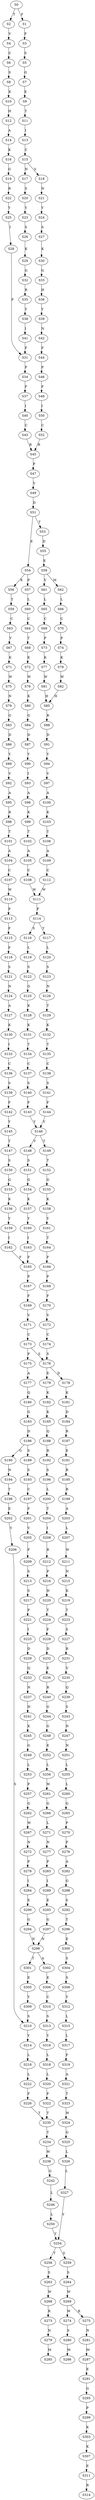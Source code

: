 strict digraph  {
	S0 -> S1 [ label = F ];
	S0 -> S2 [ label = T ];
	S1 -> S3 [ label = F ];
	S2 -> S4 [ label = V ];
	S3 -> S5 [ label = S ];
	S4 -> S6 [ label = C ];
	S5 -> S7 [ label = G ];
	S6 -> S8 [ label = S ];
	S7 -> S9 [ label = E ];
	S8 -> S10 [ label = K ];
	S9 -> S11 [ label = T ];
	S10 -> S12 [ label = H ];
	S11 -> S13 [ label = I ];
	S12 -> S14 [ label = A ];
	S13 -> S15 [ label = C ];
	S14 -> S16 [ label = K ];
	S15 -> S17 [ label = N ];
	S15 -> S18 [ label = S ];
	S16 -> S19 [ label = G ];
	S17 -> S20 [ label = S ];
	S18 -> S21 [ label = N ];
	S19 -> S22 [ label = R ];
	S20 -> S23 [ label = Y ];
	S21 -> S24 [ label = Y ];
	S22 -> S25 [ label = Y ];
	S23 -> S26 [ label = S ];
	S24 -> S27 [ label = S ];
	S25 -> S28 [ label = I ];
	S26 -> S29 [ label = K ];
	S27 -> S30 [ label = K ];
	S28 -> S31 [ label = F ];
	S29 -> S32 [ label = G ];
	S30 -> S33 [ label = G ];
	S31 -> S34 [ label = P ];
	S32 -> S35 [ label = R ];
	S33 -> S36 [ label = H ];
	S34 -> S37 [ label = F ];
	S35 -> S38 [ label = Y ];
	S36 -> S39 [ label = Y ];
	S37 -> S40 [ label = I ];
	S38 -> S41 [ label = I ];
	S39 -> S42 [ label = N ];
	S40 -> S43 [ label = C ];
	S41 -> S31 [ label = F ];
	S42 -> S44 [ label = F ];
	S43 -> S45 [ label = R ];
	S44 -> S46 [ label = P ];
	S45 -> S47 [ label = P ];
	S46 -> S48 [ label = F ];
	S47 -> S49 [ label = Y ];
	S48 -> S50 [ label = I ];
	S49 -> S51 [ label = D ];
	S50 -> S52 [ label = C ];
	S51 -> S53 [ label = T ];
	S51 -> S54 [ label = E ];
	S52 -> S45 [ label = R ];
	S53 -> S55 [ label = D ];
	S54 -> S56 [ label = K ];
	S54 -> S57 [ label = P ];
	S55 -> S58 [ label = E ];
	S56 -> S59 [ label = T ];
	S57 -> S60 [ label = L ];
	S58 -> S61 [ label = V ];
	S58 -> S62 [ label = M ];
	S59 -> S63 [ label = C ];
	S60 -> S64 [ label = C ];
	S61 -> S65 [ label = L ];
	S62 -> S66 [ label = L ];
	S63 -> S67 [ label = Y ];
	S64 -> S68 [ label = T ];
	S65 -> S69 [ label = C ];
	S66 -> S70 [ label = C ];
	S67 -> S71 [ label = K ];
	S68 -> S72 [ label = K ];
	S69 -> S73 [ label = P ];
	S70 -> S74 [ label = P ];
	S71 -> S75 [ label = W ];
	S72 -> S76 [ label = W ];
	S73 -> S77 [ label = K ];
	S74 -> S78 [ label = K ];
	S75 -> S79 [ label = N ];
	S76 -> S80 [ label = K ];
	S77 -> S81 [ label = W ];
	S78 -> S82 [ label = W ];
	S79 -> S83 [ label = G ];
	S80 -> S84 [ label = G ];
	S81 -> S85 [ label = H ];
	S82 -> S85 [ label = H ];
	S83 -> S86 [ label = D ];
	S84 -> S87 [ label = D ];
	S85 -> S88 [ label = R ];
	S86 -> S89 [ label = Y ];
	S87 -> S90 [ label = Y ];
	S88 -> S91 [ label = D ];
	S89 -> S92 [ label = V ];
	S90 -> S93 [ label = I ];
	S91 -> S94 [ label = Y ];
	S92 -> S95 [ label = A ];
	S93 -> S96 [ label = A ];
	S94 -> S97 [ label = V ];
	S95 -> S98 [ label = R ];
	S96 -> S99 [ label = K ];
	S97 -> S100 [ label = A ];
	S98 -> S101 [ label = T ];
	S99 -> S102 [ label = T ];
	S100 -> S103 [ label = K ];
	S101 -> S104 [ label = A ];
	S102 -> S105 [ label = A ];
	S103 -> S106 [ label = T ];
	S104 -> S107 [ label = C ];
	S105 -> S108 [ label = C ];
	S106 -> S109 [ label = A ];
	S107 -> S110 [ label = W ];
	S108 -> S111 [ label = W ];
	S109 -> S112 [ label = C ];
	S110 -> S113 [ label = P ];
	S111 -> S114 [ label = P ];
	S112 -> S111 [ label = W ];
	S113 -> S115 [ label = F ];
	S114 -> S116 [ label = S ];
	S114 -> S117 [ label = Y ];
	S115 -> S118 [ label = F ];
	S116 -> S119 [ label = L ];
	S117 -> S120 [ label = L ];
	S118 -> S121 [ label = S ];
	S119 -> S122 [ label = S ];
	S120 -> S123 [ label = S ];
	S121 -> S124 [ label = N ];
	S122 -> S125 [ label = G ];
	S123 -> S126 [ label = N ];
	S124 -> S127 [ label = A ];
	S125 -> S128 [ label = K ];
	S126 -> S129 [ label = T ];
	S127 -> S130 [ label = K ];
	S128 -> S131 [ label = K ];
	S129 -> S132 [ label = K ];
	S130 -> S133 [ label = I ];
	S131 -> S134 [ label = T ];
	S132 -> S135 [ label = T ];
	S133 -> S136 [ label = C ];
	S134 -> S137 [ label = C ];
	S135 -> S138 [ label = C ];
	S136 -> S139 [ label = S ];
	S137 -> S140 [ label = S ];
	S138 -> S141 [ label = S ];
	S139 -> S142 [ label = F ];
	S140 -> S143 [ label = F ];
	S141 -> S144 [ label = F ];
	S142 -> S145 [ label = Y ];
	S143 -> S146 [ label = Y ];
	S144 -> S146 [ label = Y ];
	S145 -> S147 [ label = T ];
	S146 -> S148 [ label = V ];
	S146 -> S149 [ label = T ];
	S147 -> S150 [ label = S ];
	S148 -> S151 [ label = S ];
	S149 -> S152 [ label = T ];
	S150 -> S153 [ label = G ];
	S151 -> S154 [ label = G ];
	S152 -> S155 [ label = G ];
	S153 -> S156 [ label = K ];
	S154 -> S157 [ label = K ];
	S155 -> S158 [ label = K ];
	S156 -> S159 [ label = Y ];
	S157 -> S160 [ label = Y ];
	S158 -> S161 [ label = Y ];
	S159 -> S162 [ label = I ];
	S160 -> S163 [ label = I ];
	S161 -> S164 [ label = T ];
	S162 -> S165 [ label = F ];
	S163 -> S165 [ label = F ];
	S164 -> S166 [ label = F ];
	S165 -> S167 [ label = P ];
	S166 -> S168 [ label = P ];
	S167 -> S169 [ label = F ];
	S168 -> S170 [ label = F ];
	S169 -> S171 [ label = V ];
	S170 -> S172 [ label = V ];
	S171 -> S173 [ label = C ];
	S172 -> S174 [ label = C ];
	S173 -> S175 [ label = P ];
	S173 -> S176 [ label = S ];
	S174 -> S176 [ label = S ];
	S175 -> S177 [ label = A ];
	S176 -> S178 [ label = D ];
	S176 -> S179 [ label = E ];
	S177 -> S180 [ label = Q ];
	S178 -> S181 [ label = K ];
	S179 -> S182 [ label = K ];
	S180 -> S183 [ label = G ];
	S181 -> S184 [ label = D ];
	S182 -> S185 [ label = K ];
	S183 -> S186 [ label = D ];
	S184 -> S187 [ label = R ];
	S185 -> S188 [ label = Q ];
	S186 -> S189 [ label = S ];
	S186 -> S190 [ label = G ];
	S187 -> S191 [ label = E ];
	S188 -> S192 [ label = R ];
	S189 -> S193 [ label = S ];
	S190 -> S194 [ label = N ];
	S191 -> S195 [ label = R ];
	S192 -> S196 [ label = S ];
	S193 -> S197 [ label = C ];
	S194 -> S198 [ label = T ];
	S195 -> S199 [ label = R ];
	S196 -> S200 [ label = L ];
	S197 -> S201 [ label = F ];
	S198 -> S202 [ label = E ];
	S199 -> S203 [ label = A ];
	S200 -> S204 [ label = T ];
	S201 -> S205 [ label = V ];
	S202 -> S206 [ label = Y ];
	S203 -> S207 [ label = L ];
	S204 -> S208 [ label = I ];
	S205 -> S209 [ label = F ];
	S206 -> S210 [ label = S ];
	S207 -> S211 [ label = W ];
	S208 -> S212 [ label = R ];
	S209 -> S213 [ label = S ];
	S210 -> S214 [ label = Y ];
	S211 -> S215 [ label = N ];
	S212 -> S216 [ label = P ];
	S213 -> S217 [ label = S ];
	S214 -> S218 [ label = L ];
	S215 -> S219 [ label = K ];
	S216 -> S220 [ label = H ];
	S217 -> S221 [ label = P ];
	S218 -> S222 [ label = L ];
	S219 -> S223 [ label = T ];
	S220 -> S224 [ label = T ];
	S221 -> S225 [ label = I ];
	S222 -> S226 [ label = F ];
	S223 -> S227 [ label = S ];
	S224 -> S228 [ label = F ];
	S225 -> S229 [ label = D ];
	S226 -> S230 [ label = T ];
	S227 -> S231 [ label = R ];
	S228 -> S232 [ label = D ];
	S229 -> S233 [ label = Q ];
	S230 -> S234 [ label = T ];
	S231 -> S235 [ label = V ];
	S232 -> S236 [ label = E ];
	S233 -> S237 [ label = N ];
	S234 -> S238 [ label = W ];
	S235 -> S239 [ label = Q ];
	S236 -> S240 [ label = R ];
	S237 -> S241 [ label = H ];
	S238 -> S242 [ label = G ];
	S239 -> S243 [ label = S ];
	S240 -> S244 [ label = G ];
	S241 -> S245 [ label = K ];
	S242 -> S246 [ label = L ];
	S243 -> S247 [ label = N ];
	S244 -> S248 [ label = G ];
	S245 -> S249 [ label = G ];
	S246 -> S250 [ label = L ];
	S247 -> S251 [ label = N ];
	S248 -> S252 [ label = E ];
	S249 -> S253 [ label = L ];
	S250 -> S254 [ label = Y ];
	S251 -> S255 [ label = L ];
	S252 -> S256 [ label = L ];
	S253 -> S257 [ label = P ];
	S254 -> S258 [ label = T ];
	S254 -> S259 [ label = S ];
	S255 -> S260 [ label = L ];
	S256 -> S261 [ label = W ];
	S257 -> S262 [ label = G ];
	S258 -> S263 [ label = S ];
	S259 -> S264 [ label = S ];
	S260 -> S265 [ label = G ];
	S261 -> S266 [ label = G ];
	S262 -> S267 [ label = W ];
	S263 -> S268 [ label = W ];
	S264 -> S269 [ label = W ];
	S265 -> S270 [ label = P ];
	S266 -> S271 [ label = L ];
	S267 -> S272 [ label = N ];
	S268 -> S273 [ label = R ];
	S269 -> S274 [ label = W ];
	S269 -> S275 [ label = R ];
	S270 -> S276 [ label = P ];
	S271 -> S277 [ label = N ];
	S272 -> S278 [ label = P ];
	S273 -> S279 [ label = N ];
	S274 -> S280 [ label = S ];
	S275 -> S281 [ label = N ];
	S276 -> S282 [ label = A ];
	S277 -> S283 [ label = P ];
	S278 -> S284 [ label = I ];
	S279 -> S285 [ label = M ];
	S280 -> S286 [ label = M ];
	S281 -> S287 [ label = M ];
	S282 -> S288 [ label = G ];
	S283 -> S289 [ label = I ];
	S284 -> S290 [ label = E ];
	S287 -> S291 [ label = E ];
	S288 -> S292 [ label = S ];
	S289 -> S293 [ label = E ];
	S290 -> S294 [ label = G ];
	S291 -> S295 [ label = G ];
	S292 -> S296 [ label = T ];
	S293 -> S297 [ label = G ];
	S294 -> S298 [ label = N ];
	S295 -> S299 [ label = P ];
	S296 -> S300 [ label = E ];
	S297 -> S298 [ label = N ];
	S298 -> S301 [ label = T ];
	S298 -> S302 [ label = A ];
	S299 -> S303 [ label = K ];
	S300 -> S304 [ label = S ];
	S301 -> S305 [ label = E ];
	S302 -> S306 [ label = E ];
	S303 -> S307 [ label = K ];
	S304 -> S308 [ label = S ];
	S305 -> S309 [ label = Y ];
	S306 -> S310 [ label = C ];
	S307 -> S311 [ label = E ];
	S308 -> S312 [ label = Y ];
	S309 -> S210 [ label = S ];
	S310 -> S313 [ label = S ];
	S311 -> S314 [ label = R ];
	S312 -> S315 [ label = L ];
	S313 -> S316 [ label = Y ];
	S315 -> S317 [ label = L ];
	S316 -> S318 [ label = L ];
	S317 -> S319 [ label = F ];
	S318 -> S320 [ label = L ];
	S319 -> S321 [ label = A ];
	S320 -> S322 [ label = F ];
	S321 -> S323 [ label = T ];
	S322 -> S230 [ label = T ];
	S323 -> S324 [ label = W ];
	S324 -> S325 [ label = G ];
	S325 -> S326 [ label = L ];
	S326 -> S327 [ label = L ];
	S327 -> S254 [ label = Y ];
}
